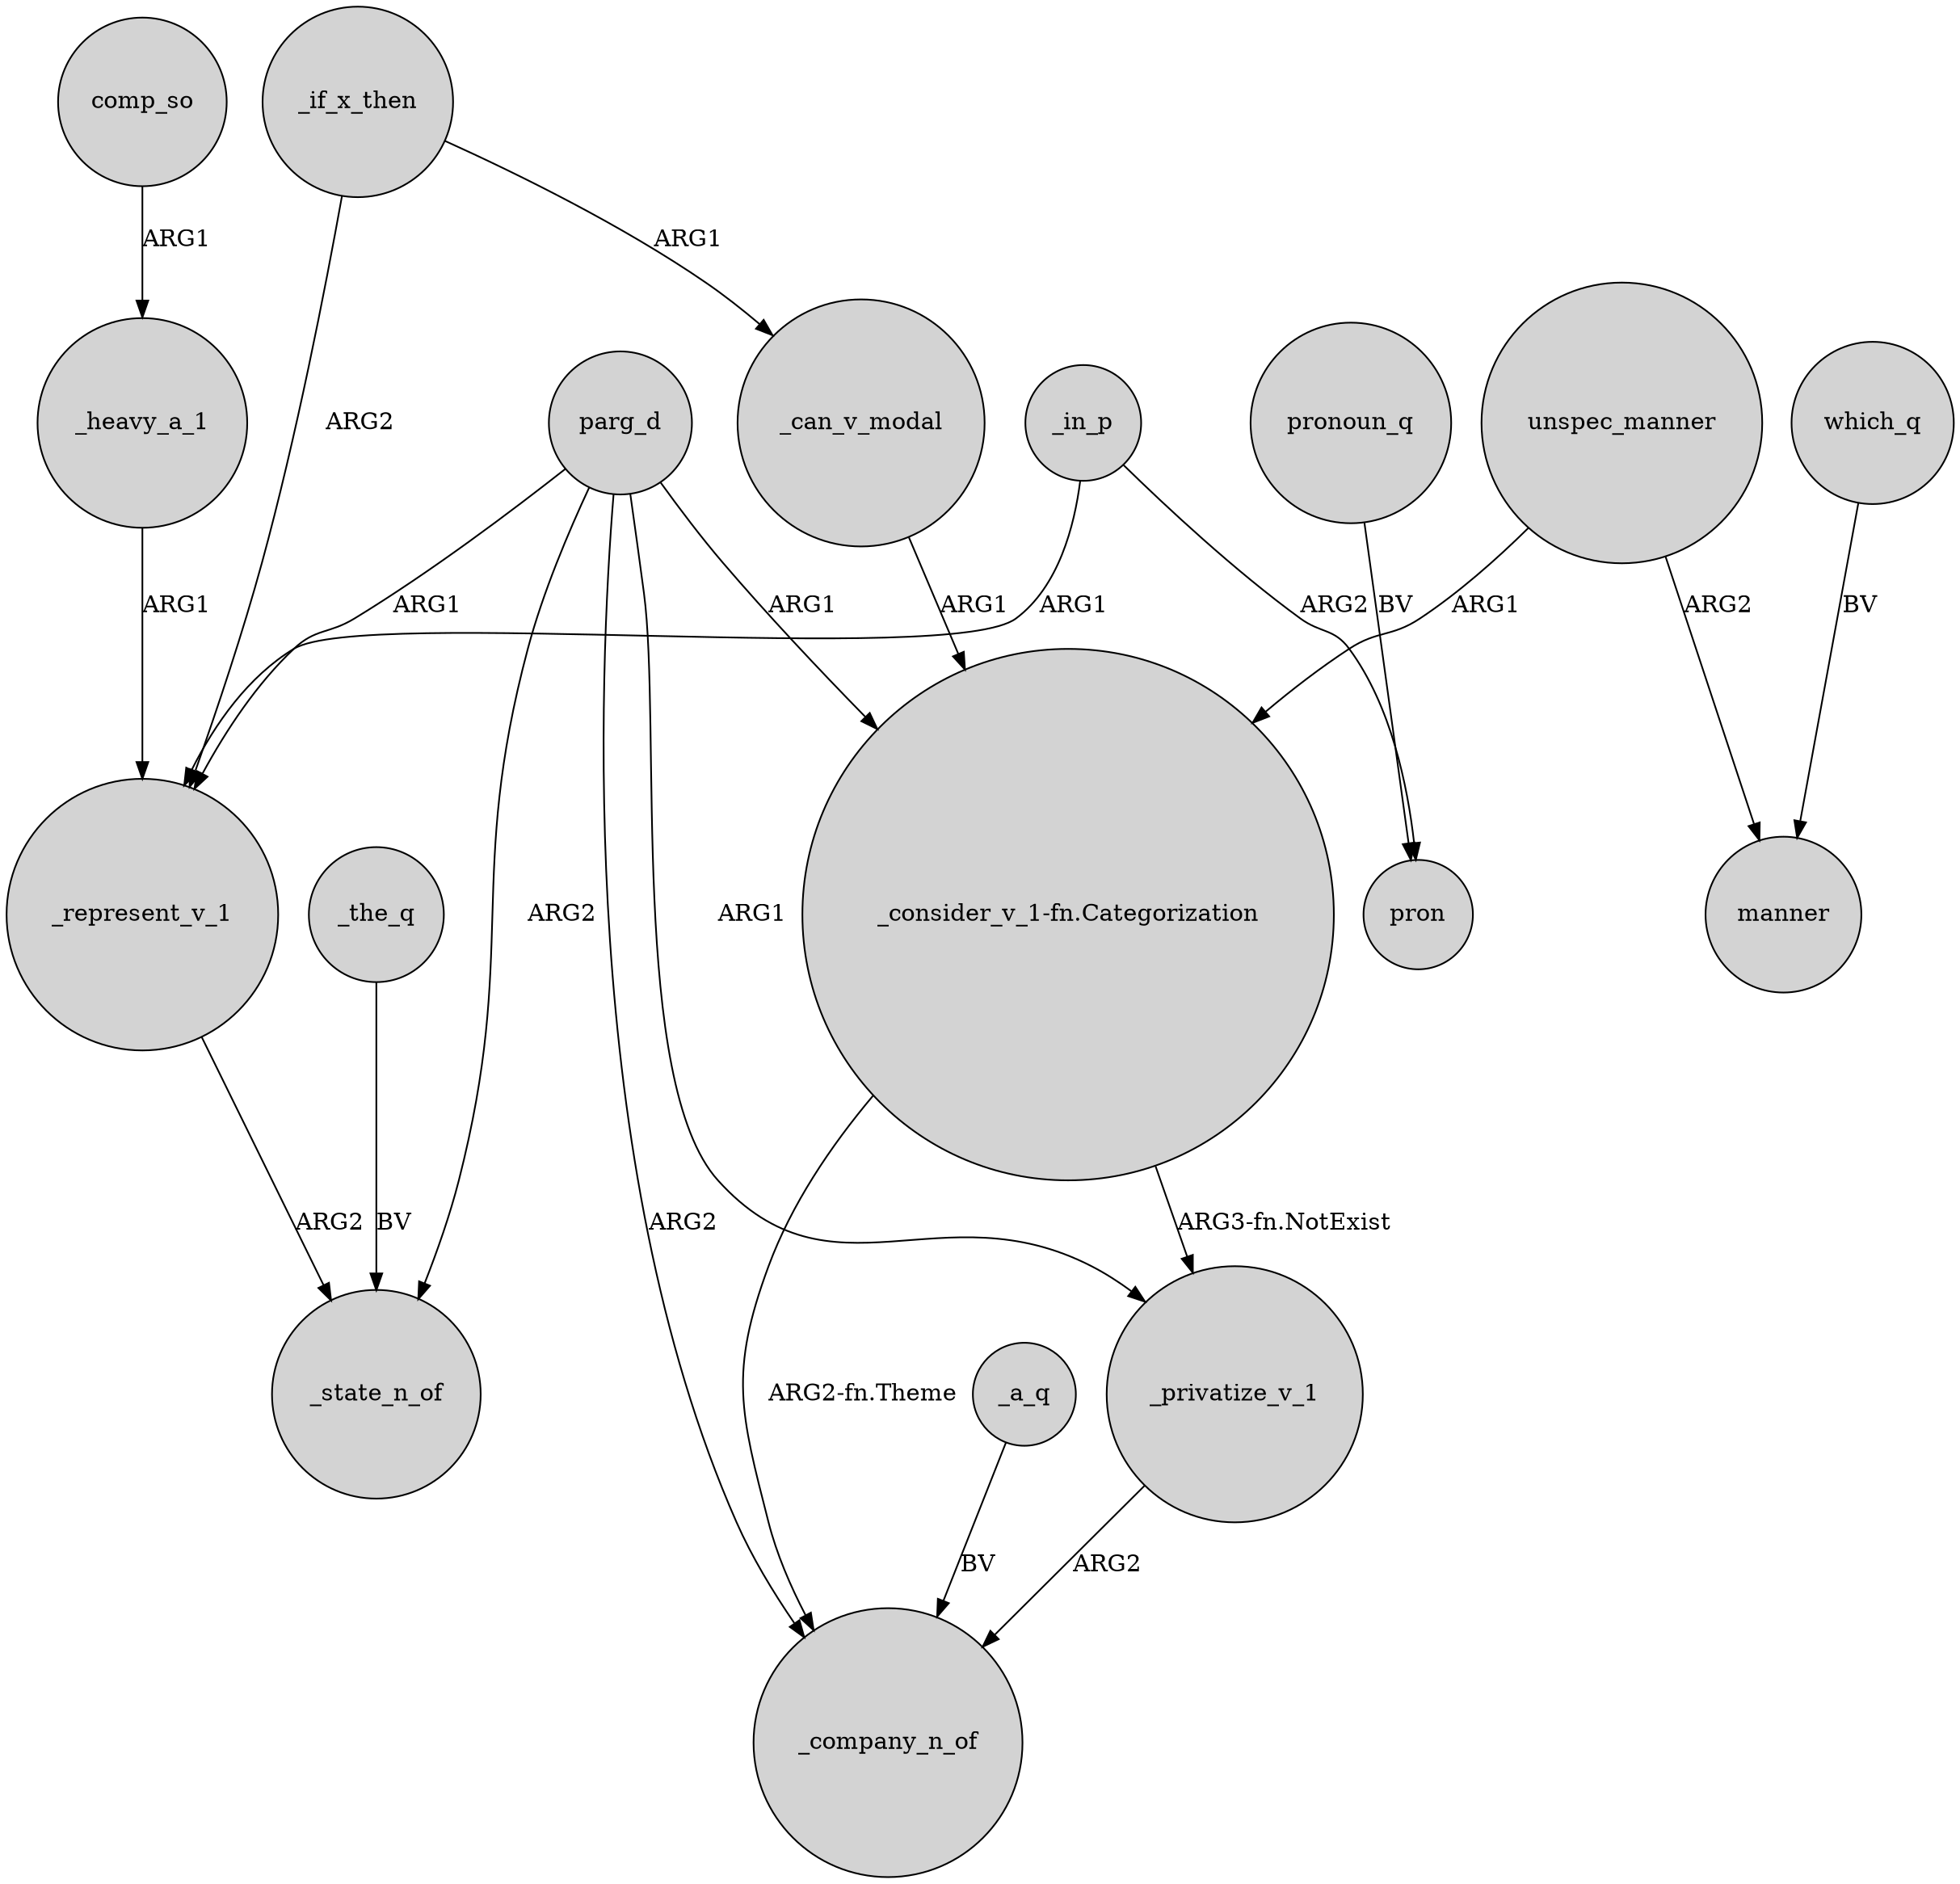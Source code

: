 digraph {
	node [shape=circle style=filled]
	"_consider_v_1-fn.Categorization" -> _company_n_of [label="ARG2-fn.Theme"]
	parg_d -> "_consider_v_1-fn.Categorization" [label=ARG1]
	_can_v_modal -> "_consider_v_1-fn.Categorization" [label=ARG1]
	_if_x_then -> _can_v_modal [label=ARG1]
	which_q -> manner [label=BV]
	_the_q -> _state_n_of [label=BV]
	parg_d -> _state_n_of [label=ARG2]
	comp_so -> _heavy_a_1 [label=ARG1]
	_privatize_v_1 -> _company_n_of [label=ARG2]
	pronoun_q -> pron [label=BV]
	_heavy_a_1 -> _represent_v_1 [label=ARG1]
	_represent_v_1 -> _state_n_of [label=ARG2]
	parg_d -> _company_n_of [label=ARG2]
	parg_d -> _privatize_v_1 [label=ARG1]
	_if_x_then -> _represent_v_1 [label=ARG2]
	_a_q -> _company_n_of [label=BV]
	parg_d -> _represent_v_1 [label=ARG1]
	unspec_manner -> "_consider_v_1-fn.Categorization" [label=ARG1]
	_in_p -> _represent_v_1 [label=ARG1]
	"_consider_v_1-fn.Categorization" -> _privatize_v_1 [label="ARG3-fn.NotExist"]
	_in_p -> pron [label=ARG2]
	unspec_manner -> manner [label=ARG2]
}
